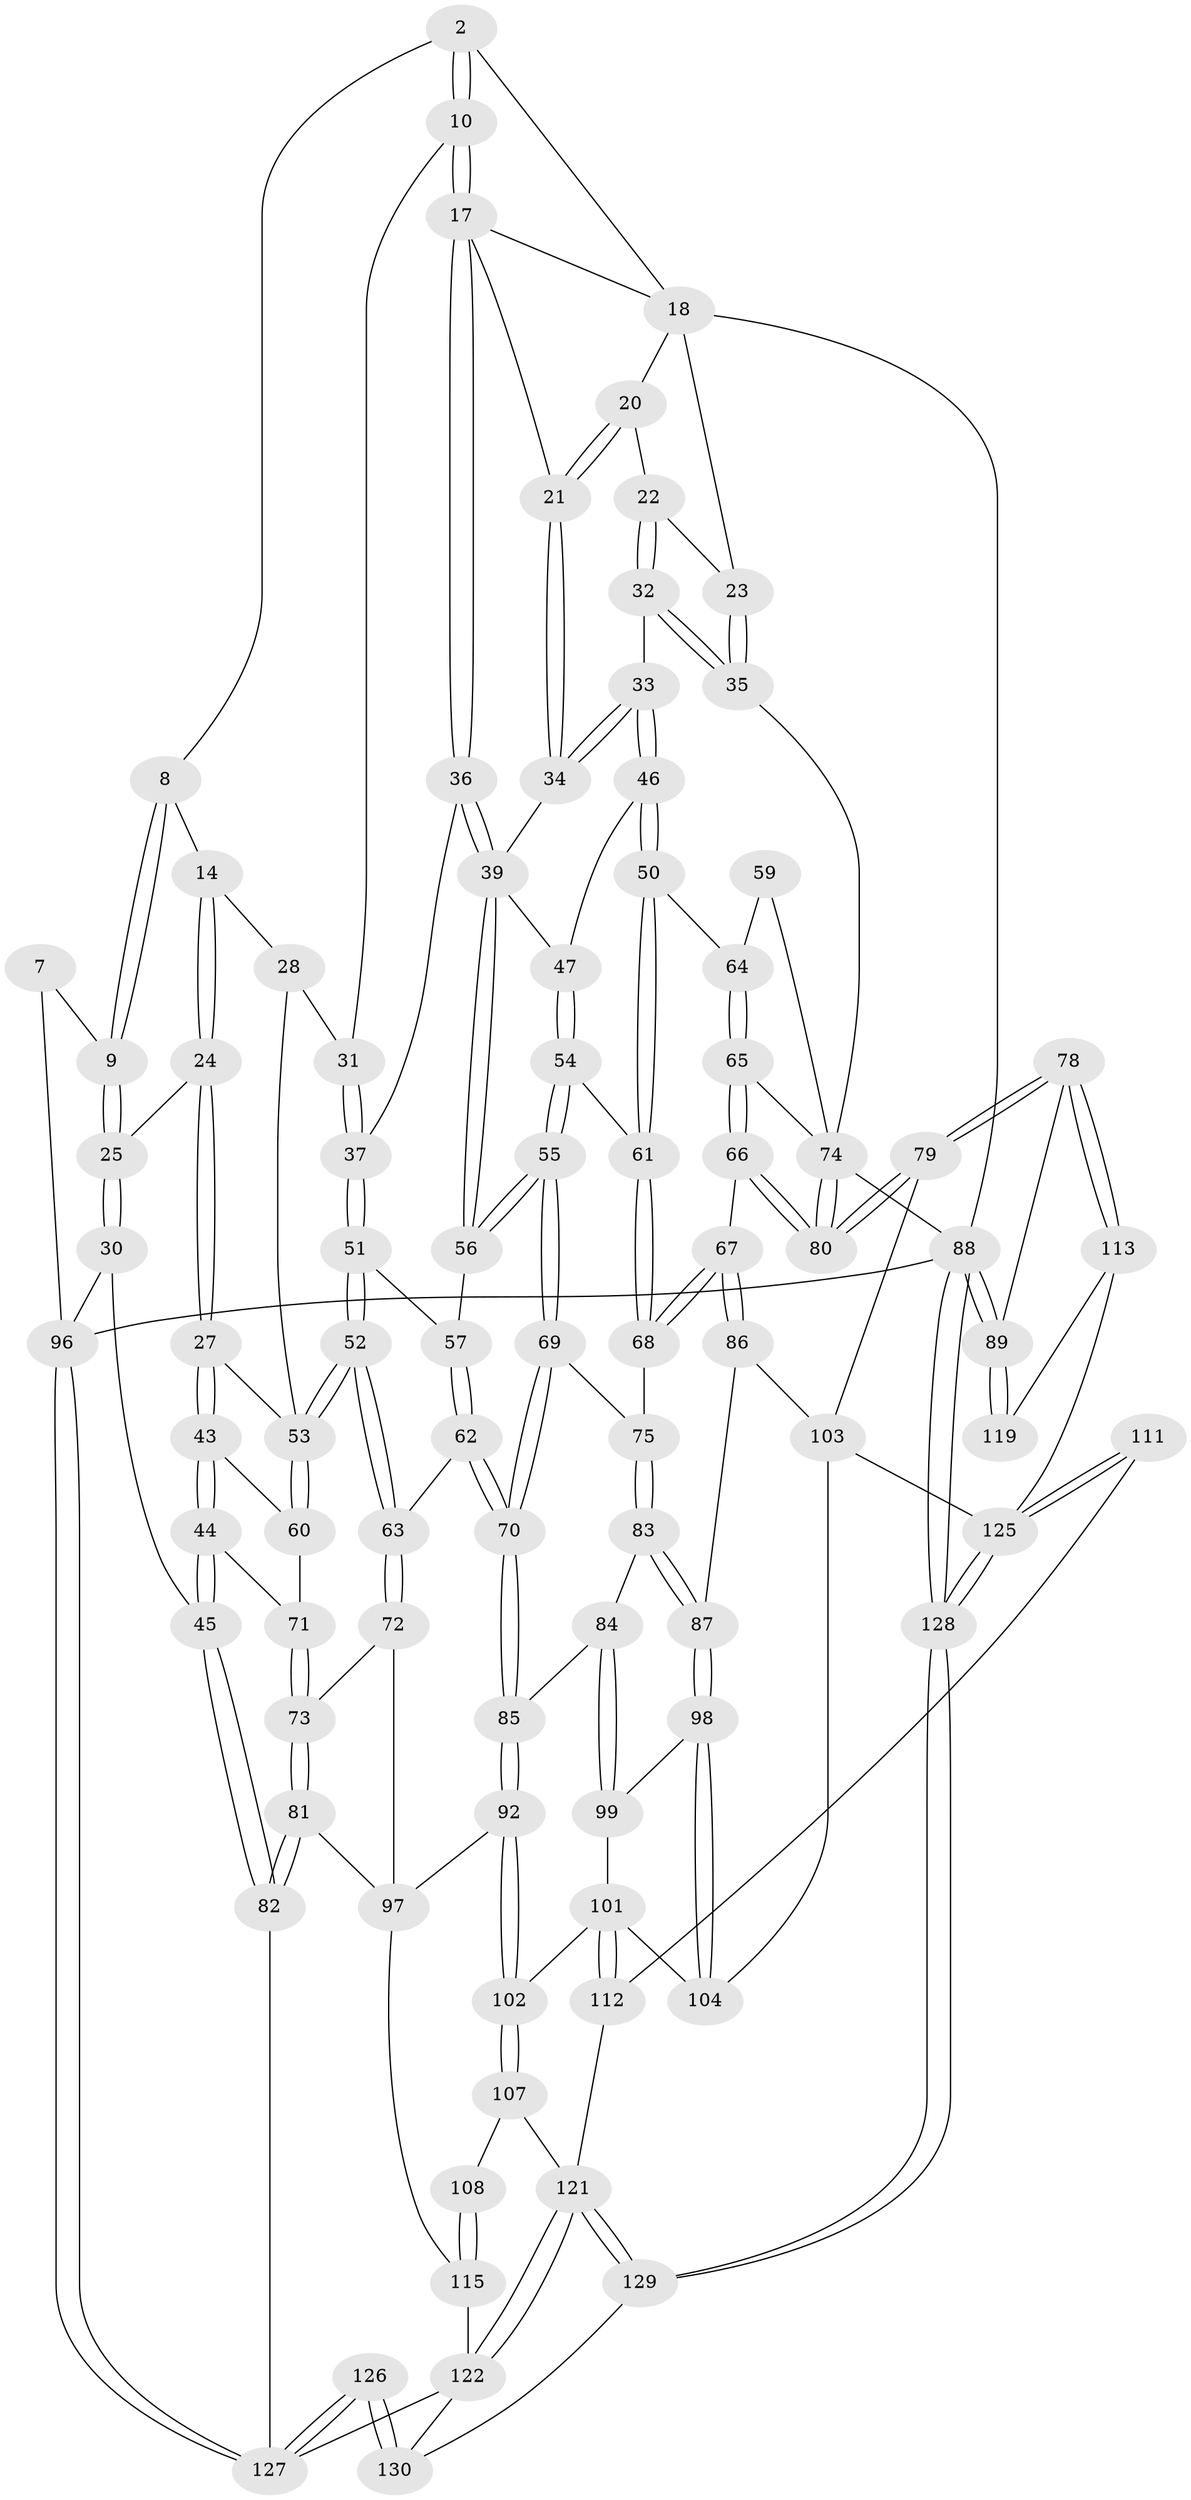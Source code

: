 // original degree distribution, {3: 0.023076923076923078, 4: 0.2076923076923077, 6: 0.2076923076923077, 5: 0.5615384615384615}
// Generated by graph-tools (version 1.1) at 2025/05/03/04/25 22:05:01]
// undirected, 91 vertices, 214 edges
graph export_dot {
graph [start="1"]
  node [color=gray90,style=filled];
  2 [pos="+0.4092251384442143+0",super="+1"];
  7 [pos="+0+0"];
  8 [pos="+0.13962300382769496+0.08113778148516546"];
  9 [pos="+0.0625323854692257+0.12357662209217925"];
  10 [pos="+0.4097906510984115+0.060292052648535564"];
  14 [pos="+0.21088848475254215+0.13530331066312576"];
  17 [pos="+0.4546493480662026+0.1263811937707177",super="+16"];
  18 [pos="+0.6843978034999895+0.06993081545334964",super="+15+4"];
  20 [pos="+0.687572204404431+0.09062944533209154"];
  21 [pos="+0.6094593403834364+0.17844427257464637"];
  22 [pos="+0.7336812445679086+0.16928662720611756"];
  23 [pos="+1+0",super="+19"];
  24 [pos="+0.10907476123139687+0.22577807323830945"];
  25 [pos="+0.026074379763865643+0.1656058251531315"];
  27 [pos="+0.13156413346967316+0.25307926704451894"];
  28 [pos="+0.2712461638654205+0.25485624844462845",super="+13"];
  30 [pos="+0+0.2574559228580702"];
  31 [pos="+0.30246684641201843+0.2437208451701774",super="+11"];
  32 [pos="+0.7314828320250898+0.18604003650068449"];
  33 [pos="+0.6957597234241782+0.22034306829392641"];
  34 [pos="+0.6414870881694783+0.21792928444864954"];
  35 [pos="+0.8721266505893863+0.2405389783351815"];
  36 [pos="+0.45455424761364327+0.1405012653515489"];
  37 [pos="+0.3730829475865148+0.2817129588773578"];
  39 [pos="+0.523984690291589+0.31340197530945113",super="+38"];
  43 [pos="+0.05890186109042319+0.329528163699522"];
  44 [pos="+0+0.3409034644120974"];
  45 [pos="+0+0.3318661698273272"];
  46 [pos="+0.7258760680900223+0.299993045642921"];
  47 [pos="+0.6388633073033374+0.308778991044186"];
  50 [pos="+0.7641725576558691+0.35872023279191234"];
  51 [pos="+0.3756689328823856+0.3359536720910151"];
  52 [pos="+0.25188607467743296+0.4269967755008582"];
  53 [pos="+0.22506704465119365+0.392746631928201",super="+29+26"];
  54 [pos="+0.5877081856688108+0.3989600987690797"];
  55 [pos="+0.5606256132997395+0.40089588889446576"];
  56 [pos="+0.5207800644040201+0.35926381701155247"];
  57 [pos="+0.48472033303118894+0.36243532647617593"];
  59 [pos="+0.9114971429160985+0.4176336044405935",super="+48"];
  60 [pos="+0.16466271257273773+0.3876642589498714"];
  61 [pos="+0.6710720464107165+0.4143280416637332"];
  62 [pos="+0.3563701692050474+0.5175258262550481"];
  63 [pos="+0.25933673751059416+0.4864446009021802"];
  64 [pos="+0.8196194514566958+0.4175582609105859",super="+49"];
  65 [pos="+0.8084238106154078+0.5137731251503043"];
  66 [pos="+0.8077519893494676+0.5153438086297586"];
  67 [pos="+0.7384575342538809+0.5532516556382457"];
  68 [pos="+0.6939243715694533+0.49378592123108683"];
  69 [pos="+0.5446027107855699+0.4610681681525493"];
  70 [pos="+0.40791208431614706+0.5512230118858065"];
  71 [pos="+0.05732757991949468+0.42846692476109627"];
  72 [pos="+0.22786534334870368+0.527116147914868"];
  73 [pos="+0.1030040252600682+0.5393747023286982"];
  74 [pos="+0.9368465054437377+0.4907666899270891",super="+58+42"];
  75 [pos="+0.5836233681122863+0.5477025181392037"];
  78 [pos="+0.9982122089298316+0.7032906017619536"];
  79 [pos="+0.9808686421871687+0.6975912565416125"];
  80 [pos="+0.9637926631034268+0.6623608472792182"];
  81 [pos="+0+0.6443476281952139"];
  82 [pos="+0+0.6418729797230248"];
  83 [pos="+0.587264308377801+0.5912932188089683"];
  84 [pos="+0.4775405289726105+0.6401843901768874"];
  85 [pos="+0.44204484334223154+0.6299840818237247"];
  86 [pos="+0.7176213357562462+0.6225369381691268"];
  87 [pos="+0.668109723888705+0.6413069431348806"];
  88 [pos="+1+1",super="+5+40"];
  89 [pos="+1+1",super="+77"];
  92 [pos="+0.38677792150862267+0.6975086020704307"];
  96 [pos="+0+1",super="+6"];
  97 [pos="+0.16203292797287022+0.760503064295804",super="+94+93"];
  98 [pos="+0.6490865626636136+0.6914207644104823"];
  99 [pos="+0.5271225390687544+0.7210349938635509"];
  101 [pos="+0.5119760185521107+0.8247616219561528",super="+100"];
  102 [pos="+0.40786904714892835+0.78705869413213"];
  103 [pos="+0.6938592259371311+0.807164019447876",super="+91"];
  104 [pos="+0.6590847480909674+0.7688245869581463"];
  107 [pos="+0.3324006137612623+0.851995423669941"];
  108 [pos="+0.29440835308002195+0.8354578732409644"];
  111 [pos="+0.5658747297262668+0.9055737347036025"];
  112 [pos="+0.5246599033091728+0.8980189200276887"];
  113 [pos="+0.8644882377693586+0.930521800747625"];
  115 [pos="+0.17478967288803932+0.811232559118543",super="+105+106"];
  119 [pos="+0.9379246277679965+0.9127209458626192"];
  121 [pos="+0.40038737906826694+1",super="+120"];
  122 [pos="+0.26594042921749234+0.9643768483333354",super="+117"];
  125 [pos="+0.7689546034919934+1",super="+114+109+110"];
  126 [pos="+0.036758089583618724+1"];
  127 [pos="+0.006363307425050918+1",super="+118+95"];
  128 [pos="+0.8016750437800187+1"];
  129 [pos="+0.39761871272205945+1"];
  130 [pos="+0.32602220689857847+1",super="+124"];
  2 -- 10;
  2 -- 10;
  2 -- 8;
  2 -- 18;
  7 -- 9;
  7 -- 96;
  8 -- 9;
  8 -- 9;
  8 -- 14;
  9 -- 25;
  9 -- 25;
  10 -- 17;
  10 -- 17;
  10 -- 31;
  14 -- 24;
  14 -- 24;
  14 -- 28;
  17 -- 36;
  17 -- 36;
  17 -- 18;
  17 -- 21;
  18 -- 20;
  18 -- 23 [weight=2];
  18 -- 88;
  20 -- 21;
  20 -- 21;
  20 -- 22;
  21 -- 34;
  21 -- 34;
  22 -- 23;
  22 -- 32;
  22 -- 32;
  23 -- 35;
  23 -- 35;
  24 -- 25;
  24 -- 27;
  24 -- 27;
  25 -- 30;
  25 -- 30;
  27 -- 43;
  27 -- 43;
  27 -- 53;
  28 -- 31 [weight=2];
  28 -- 53 [weight=2];
  30 -- 45;
  30 -- 96;
  31 -- 37;
  31 -- 37;
  32 -- 33;
  32 -- 35;
  32 -- 35;
  33 -- 34;
  33 -- 34;
  33 -- 46;
  33 -- 46;
  34 -- 39;
  35 -- 74;
  36 -- 37;
  36 -- 39;
  36 -- 39;
  37 -- 51;
  37 -- 51;
  39 -- 56;
  39 -- 56;
  39 -- 47;
  43 -- 44;
  43 -- 44;
  43 -- 60;
  44 -- 45;
  44 -- 45;
  44 -- 71;
  45 -- 82;
  45 -- 82;
  46 -- 47;
  46 -- 50;
  46 -- 50;
  47 -- 54;
  47 -- 54;
  50 -- 61;
  50 -- 61;
  50 -- 64;
  51 -- 52;
  51 -- 52;
  51 -- 57;
  52 -- 53;
  52 -- 53;
  52 -- 63;
  52 -- 63;
  53 -- 60;
  53 -- 60;
  54 -- 55;
  54 -- 55;
  54 -- 61;
  55 -- 56;
  55 -- 56;
  55 -- 69;
  55 -- 69;
  56 -- 57;
  57 -- 62;
  57 -- 62;
  59 -- 64 [weight=2];
  59 -- 74 [weight=2];
  60 -- 71;
  61 -- 68;
  61 -- 68;
  62 -- 63;
  62 -- 70;
  62 -- 70;
  63 -- 72;
  63 -- 72;
  64 -- 65;
  64 -- 65;
  65 -- 66;
  65 -- 66;
  65 -- 74;
  66 -- 67;
  66 -- 80;
  66 -- 80;
  67 -- 68;
  67 -- 68;
  67 -- 86;
  67 -- 86;
  68 -- 75;
  69 -- 70;
  69 -- 70;
  69 -- 75;
  70 -- 85;
  70 -- 85;
  71 -- 73;
  71 -- 73;
  72 -- 73;
  72 -- 97;
  73 -- 81;
  73 -- 81;
  74 -- 80;
  74 -- 80;
  74 -- 88;
  75 -- 83;
  75 -- 83;
  78 -- 79;
  78 -- 79;
  78 -- 113;
  78 -- 113;
  78 -- 89;
  79 -- 80;
  79 -- 80;
  79 -- 103;
  81 -- 82;
  81 -- 82;
  81 -- 97;
  82 -- 127;
  83 -- 84;
  83 -- 87;
  83 -- 87;
  84 -- 85;
  84 -- 99;
  84 -- 99;
  85 -- 92;
  85 -- 92;
  86 -- 87;
  86 -- 103;
  87 -- 98;
  87 -- 98;
  88 -- 89 [weight=2];
  88 -- 89;
  88 -- 128;
  88 -- 128;
  88 -- 96 [weight=2];
  89 -- 119 [weight=2];
  89 -- 119;
  92 -- 102;
  92 -- 102;
  92 -- 97;
  96 -- 127 [weight=2];
  96 -- 127;
  97 -- 115;
  98 -- 99;
  98 -- 104;
  98 -- 104;
  99 -- 101;
  101 -- 102;
  101 -- 112;
  101 -- 112;
  101 -- 104;
  102 -- 107;
  102 -- 107;
  103 -- 104;
  103 -- 125 [weight=2];
  107 -- 108;
  107 -- 121;
  108 -- 115 [weight=2];
  108 -- 115;
  111 -- 112;
  111 -- 125 [weight=2];
  111 -- 125;
  112 -- 121;
  113 -- 119;
  113 -- 125;
  115 -- 122;
  121 -- 122;
  121 -- 122;
  121 -- 129;
  121 -- 129;
  122 -- 127;
  122 -- 130 [weight=2];
  125 -- 128;
  125 -- 128;
  126 -- 127;
  126 -- 127;
  126 -- 130 [weight=2];
  126 -- 130;
  128 -- 129;
  128 -- 129;
  129 -- 130;
}
